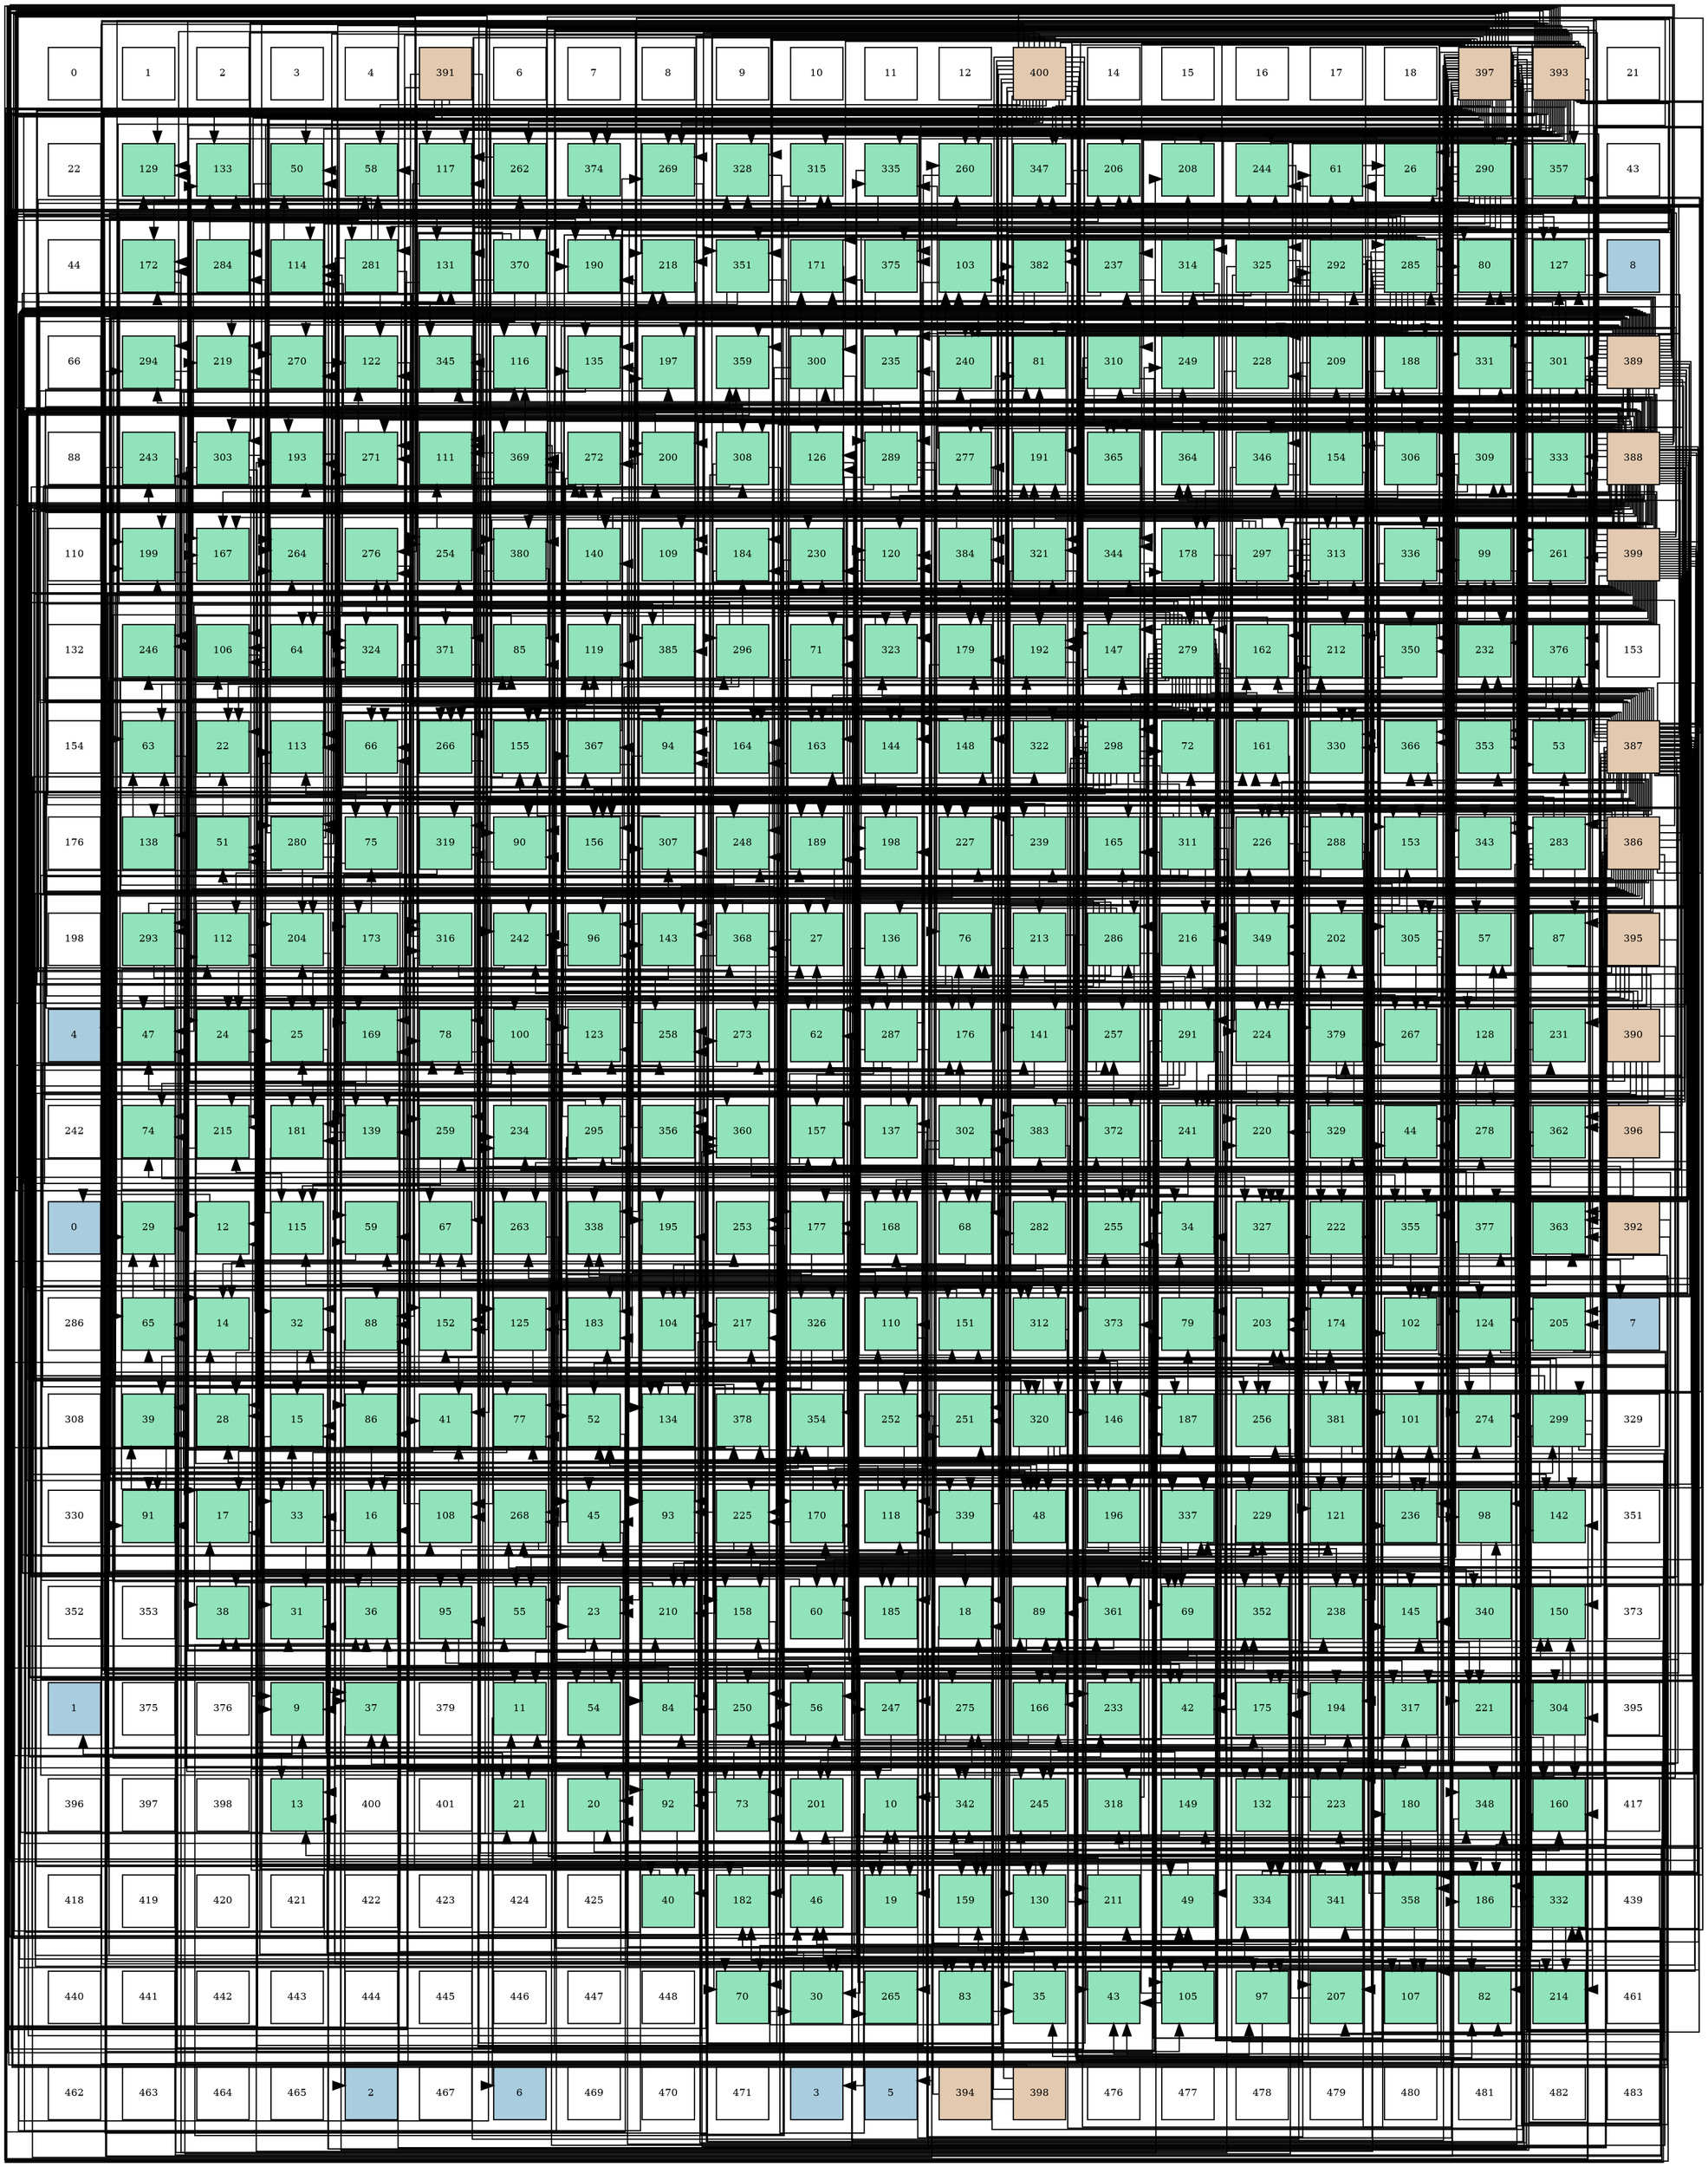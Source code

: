 digraph layout{
 rankdir=TB;
 splines=ortho;
 node [style=filled shape=square fixedsize=true width=0.6];
0[label="0", fontsize=8, fillcolor="#ffffff"];
1[label="1", fontsize=8, fillcolor="#ffffff"];
2[label="2", fontsize=8, fillcolor="#ffffff"];
3[label="3", fontsize=8, fillcolor="#ffffff"];
4[label="4", fontsize=8, fillcolor="#ffffff"];
5[label="391", fontsize=8, fillcolor="#e3c9af"];
6[label="6", fontsize=8, fillcolor="#ffffff"];
7[label="7", fontsize=8, fillcolor="#ffffff"];
8[label="8", fontsize=8, fillcolor="#ffffff"];
9[label="9", fontsize=8, fillcolor="#ffffff"];
10[label="10", fontsize=8, fillcolor="#ffffff"];
11[label="11", fontsize=8, fillcolor="#ffffff"];
12[label="12", fontsize=8, fillcolor="#ffffff"];
13[label="400", fontsize=8, fillcolor="#e3c9af"];
14[label="14", fontsize=8, fillcolor="#ffffff"];
15[label="15", fontsize=8, fillcolor="#ffffff"];
16[label="16", fontsize=8, fillcolor="#ffffff"];
17[label="17", fontsize=8, fillcolor="#ffffff"];
18[label="18", fontsize=8, fillcolor="#ffffff"];
19[label="397", fontsize=8, fillcolor="#e3c9af"];
20[label="393", fontsize=8, fillcolor="#e3c9af"];
21[label="21", fontsize=8, fillcolor="#ffffff"];
22[label="22", fontsize=8, fillcolor="#ffffff"];
23[label="129", fontsize=8, fillcolor="#91e3bb"];
24[label="133", fontsize=8, fillcolor="#91e3bb"];
25[label="50", fontsize=8, fillcolor="#91e3bb"];
26[label="58", fontsize=8, fillcolor="#91e3bb"];
27[label="117", fontsize=8, fillcolor="#91e3bb"];
28[label="262", fontsize=8, fillcolor="#91e3bb"];
29[label="374", fontsize=8, fillcolor="#91e3bb"];
30[label="269", fontsize=8, fillcolor="#91e3bb"];
31[label="328", fontsize=8, fillcolor="#91e3bb"];
32[label="315", fontsize=8, fillcolor="#91e3bb"];
33[label="335", fontsize=8, fillcolor="#91e3bb"];
34[label="260", fontsize=8, fillcolor="#91e3bb"];
35[label="347", fontsize=8, fillcolor="#91e3bb"];
36[label="206", fontsize=8, fillcolor="#91e3bb"];
37[label="208", fontsize=8, fillcolor="#91e3bb"];
38[label="244", fontsize=8, fillcolor="#91e3bb"];
39[label="61", fontsize=8, fillcolor="#91e3bb"];
40[label="26", fontsize=8, fillcolor="#91e3bb"];
41[label="290", fontsize=8, fillcolor="#91e3bb"];
42[label="357", fontsize=8, fillcolor="#91e3bb"];
43[label="43", fontsize=8, fillcolor="#ffffff"];
44[label="44", fontsize=8, fillcolor="#ffffff"];
45[label="172", fontsize=8, fillcolor="#91e3bb"];
46[label="284", fontsize=8, fillcolor="#91e3bb"];
47[label="114", fontsize=8, fillcolor="#91e3bb"];
48[label="281", fontsize=8, fillcolor="#91e3bb"];
49[label="131", fontsize=8, fillcolor="#91e3bb"];
50[label="370", fontsize=8, fillcolor="#91e3bb"];
51[label="190", fontsize=8, fillcolor="#91e3bb"];
52[label="218", fontsize=8, fillcolor="#91e3bb"];
53[label="351", fontsize=8, fillcolor="#91e3bb"];
54[label="171", fontsize=8, fillcolor="#91e3bb"];
55[label="375", fontsize=8, fillcolor="#91e3bb"];
56[label="103", fontsize=8, fillcolor="#91e3bb"];
57[label="382", fontsize=8, fillcolor="#91e3bb"];
58[label="237", fontsize=8, fillcolor="#91e3bb"];
59[label="314", fontsize=8, fillcolor="#91e3bb"];
60[label="325", fontsize=8, fillcolor="#91e3bb"];
61[label="292", fontsize=8, fillcolor="#91e3bb"];
62[label="285", fontsize=8, fillcolor="#91e3bb"];
63[label="80", fontsize=8, fillcolor="#91e3bb"];
64[label="127", fontsize=8, fillcolor="#91e3bb"];
65[label="8", fontsize=8, fillcolor="#a9ccde"];
66[label="66", fontsize=8, fillcolor="#ffffff"];
67[label="294", fontsize=8, fillcolor="#91e3bb"];
68[label="219", fontsize=8, fillcolor="#91e3bb"];
69[label="270", fontsize=8, fillcolor="#91e3bb"];
70[label="122", fontsize=8, fillcolor="#91e3bb"];
71[label="345", fontsize=8, fillcolor="#91e3bb"];
72[label="116", fontsize=8, fillcolor="#91e3bb"];
73[label="135", fontsize=8, fillcolor="#91e3bb"];
74[label="197", fontsize=8, fillcolor="#91e3bb"];
75[label="359", fontsize=8, fillcolor="#91e3bb"];
76[label="300", fontsize=8, fillcolor="#91e3bb"];
77[label="235", fontsize=8, fillcolor="#91e3bb"];
78[label="240", fontsize=8, fillcolor="#91e3bb"];
79[label="81", fontsize=8, fillcolor="#91e3bb"];
80[label="310", fontsize=8, fillcolor="#91e3bb"];
81[label="249", fontsize=8, fillcolor="#91e3bb"];
82[label="228", fontsize=8, fillcolor="#91e3bb"];
83[label="209", fontsize=8, fillcolor="#91e3bb"];
84[label="188", fontsize=8, fillcolor="#91e3bb"];
85[label="331", fontsize=8, fillcolor="#91e3bb"];
86[label="301", fontsize=8, fillcolor="#91e3bb"];
87[label="389", fontsize=8, fillcolor="#e3c9af"];
88[label="88", fontsize=8, fillcolor="#ffffff"];
89[label="243", fontsize=8, fillcolor="#91e3bb"];
90[label="303", fontsize=8, fillcolor="#91e3bb"];
91[label="193", fontsize=8, fillcolor="#91e3bb"];
92[label="271", fontsize=8, fillcolor="#91e3bb"];
93[label="111", fontsize=8, fillcolor="#91e3bb"];
94[label="369", fontsize=8, fillcolor="#91e3bb"];
95[label="272", fontsize=8, fillcolor="#91e3bb"];
96[label="200", fontsize=8, fillcolor="#91e3bb"];
97[label="308", fontsize=8, fillcolor="#91e3bb"];
98[label="126", fontsize=8, fillcolor="#91e3bb"];
99[label="289", fontsize=8, fillcolor="#91e3bb"];
100[label="277", fontsize=8, fillcolor="#91e3bb"];
101[label="191", fontsize=8, fillcolor="#91e3bb"];
102[label="365", fontsize=8, fillcolor="#91e3bb"];
103[label="364", fontsize=8, fillcolor="#91e3bb"];
104[label="346", fontsize=8, fillcolor="#91e3bb"];
105[label="154", fontsize=8, fillcolor="#91e3bb"];
106[label="306", fontsize=8, fillcolor="#91e3bb"];
107[label="309", fontsize=8, fillcolor="#91e3bb"];
108[label="333", fontsize=8, fillcolor="#91e3bb"];
109[label="388", fontsize=8, fillcolor="#e3c9af"];
110[label="110", fontsize=8, fillcolor="#ffffff"];
111[label="199", fontsize=8, fillcolor="#91e3bb"];
112[label="167", fontsize=8, fillcolor="#91e3bb"];
113[label="264", fontsize=8, fillcolor="#91e3bb"];
114[label="276", fontsize=8, fillcolor="#91e3bb"];
115[label="254", fontsize=8, fillcolor="#91e3bb"];
116[label="380", fontsize=8, fillcolor="#91e3bb"];
117[label="140", fontsize=8, fillcolor="#91e3bb"];
118[label="109", fontsize=8, fillcolor="#91e3bb"];
119[label="184", fontsize=8, fillcolor="#91e3bb"];
120[label="230", fontsize=8, fillcolor="#91e3bb"];
121[label="120", fontsize=8, fillcolor="#91e3bb"];
122[label="384", fontsize=8, fillcolor="#91e3bb"];
123[label="321", fontsize=8, fillcolor="#91e3bb"];
124[label="344", fontsize=8, fillcolor="#91e3bb"];
125[label="178", fontsize=8, fillcolor="#91e3bb"];
126[label="297", fontsize=8, fillcolor="#91e3bb"];
127[label="313", fontsize=8, fillcolor="#91e3bb"];
128[label="336", fontsize=8, fillcolor="#91e3bb"];
129[label="99", fontsize=8, fillcolor="#91e3bb"];
130[label="261", fontsize=8, fillcolor="#91e3bb"];
131[label="399", fontsize=8, fillcolor="#e3c9af"];
132[label="132", fontsize=8, fillcolor="#ffffff"];
133[label="246", fontsize=8, fillcolor="#91e3bb"];
134[label="106", fontsize=8, fillcolor="#91e3bb"];
135[label="64", fontsize=8, fillcolor="#91e3bb"];
136[label="324", fontsize=8, fillcolor="#91e3bb"];
137[label="371", fontsize=8, fillcolor="#91e3bb"];
138[label="85", fontsize=8, fillcolor="#91e3bb"];
139[label="119", fontsize=8, fillcolor="#91e3bb"];
140[label="385", fontsize=8, fillcolor="#91e3bb"];
141[label="296", fontsize=8, fillcolor="#91e3bb"];
142[label="71", fontsize=8, fillcolor="#91e3bb"];
143[label="323", fontsize=8, fillcolor="#91e3bb"];
144[label="179", fontsize=8, fillcolor="#91e3bb"];
145[label="192", fontsize=8, fillcolor="#91e3bb"];
146[label="147", fontsize=8, fillcolor="#91e3bb"];
147[label="279", fontsize=8, fillcolor="#91e3bb"];
148[label="162", fontsize=8, fillcolor="#91e3bb"];
149[label="212", fontsize=8, fillcolor="#91e3bb"];
150[label="350", fontsize=8, fillcolor="#91e3bb"];
151[label="232", fontsize=8, fillcolor="#91e3bb"];
152[label="376", fontsize=8, fillcolor="#91e3bb"];
153[label="153", fontsize=8, fillcolor="#ffffff"];
154[label="154", fontsize=8, fillcolor="#ffffff"];
155[label="63", fontsize=8, fillcolor="#91e3bb"];
156[label="22", fontsize=8, fillcolor="#91e3bb"];
157[label="113", fontsize=8, fillcolor="#91e3bb"];
158[label="66", fontsize=8, fillcolor="#91e3bb"];
159[label="266", fontsize=8, fillcolor="#91e3bb"];
160[label="155", fontsize=8, fillcolor="#91e3bb"];
161[label="367", fontsize=8, fillcolor="#91e3bb"];
162[label="94", fontsize=8, fillcolor="#91e3bb"];
163[label="164", fontsize=8, fillcolor="#91e3bb"];
164[label="163", fontsize=8, fillcolor="#91e3bb"];
165[label="144", fontsize=8, fillcolor="#91e3bb"];
166[label="148", fontsize=8, fillcolor="#91e3bb"];
167[label="322", fontsize=8, fillcolor="#91e3bb"];
168[label="298", fontsize=8, fillcolor="#91e3bb"];
169[label="72", fontsize=8, fillcolor="#91e3bb"];
170[label="161", fontsize=8, fillcolor="#91e3bb"];
171[label="330", fontsize=8, fillcolor="#91e3bb"];
172[label="366", fontsize=8, fillcolor="#91e3bb"];
173[label="353", fontsize=8, fillcolor="#91e3bb"];
174[label="53", fontsize=8, fillcolor="#91e3bb"];
175[label="387", fontsize=8, fillcolor="#e3c9af"];
176[label="176", fontsize=8, fillcolor="#ffffff"];
177[label="138", fontsize=8, fillcolor="#91e3bb"];
178[label="51", fontsize=8, fillcolor="#91e3bb"];
179[label="280", fontsize=8, fillcolor="#91e3bb"];
180[label="75", fontsize=8, fillcolor="#91e3bb"];
181[label="319", fontsize=8, fillcolor="#91e3bb"];
182[label="90", fontsize=8, fillcolor="#91e3bb"];
183[label="156", fontsize=8, fillcolor="#91e3bb"];
184[label="307", fontsize=8, fillcolor="#91e3bb"];
185[label="248", fontsize=8, fillcolor="#91e3bb"];
186[label="189", fontsize=8, fillcolor="#91e3bb"];
187[label="198", fontsize=8, fillcolor="#91e3bb"];
188[label="227", fontsize=8, fillcolor="#91e3bb"];
189[label="239", fontsize=8, fillcolor="#91e3bb"];
190[label="165", fontsize=8, fillcolor="#91e3bb"];
191[label="311", fontsize=8, fillcolor="#91e3bb"];
192[label="226", fontsize=8, fillcolor="#91e3bb"];
193[label="288", fontsize=8, fillcolor="#91e3bb"];
194[label="153", fontsize=8, fillcolor="#91e3bb"];
195[label="343", fontsize=8, fillcolor="#91e3bb"];
196[label="283", fontsize=8, fillcolor="#91e3bb"];
197[label="386", fontsize=8, fillcolor="#e3c9af"];
198[label="198", fontsize=8, fillcolor="#ffffff"];
199[label="293", fontsize=8, fillcolor="#91e3bb"];
200[label="112", fontsize=8, fillcolor="#91e3bb"];
201[label="204", fontsize=8, fillcolor="#91e3bb"];
202[label="173", fontsize=8, fillcolor="#91e3bb"];
203[label="316", fontsize=8, fillcolor="#91e3bb"];
204[label="242", fontsize=8, fillcolor="#91e3bb"];
205[label="96", fontsize=8, fillcolor="#91e3bb"];
206[label="143", fontsize=8, fillcolor="#91e3bb"];
207[label="368", fontsize=8, fillcolor="#91e3bb"];
208[label="27", fontsize=8, fillcolor="#91e3bb"];
209[label="136", fontsize=8, fillcolor="#91e3bb"];
210[label="76", fontsize=8, fillcolor="#91e3bb"];
211[label="213", fontsize=8, fillcolor="#91e3bb"];
212[label="286", fontsize=8, fillcolor="#91e3bb"];
213[label="216", fontsize=8, fillcolor="#91e3bb"];
214[label="349", fontsize=8, fillcolor="#91e3bb"];
215[label="202", fontsize=8, fillcolor="#91e3bb"];
216[label="305", fontsize=8, fillcolor="#91e3bb"];
217[label="57", fontsize=8, fillcolor="#91e3bb"];
218[label="87", fontsize=8, fillcolor="#91e3bb"];
219[label="395", fontsize=8, fillcolor="#e3c9af"];
220[label="4", fontsize=8, fillcolor="#a9ccde"];
221[label="47", fontsize=8, fillcolor="#91e3bb"];
222[label="24", fontsize=8, fillcolor="#91e3bb"];
223[label="25", fontsize=8, fillcolor="#91e3bb"];
224[label="169", fontsize=8, fillcolor="#91e3bb"];
225[label="78", fontsize=8, fillcolor="#91e3bb"];
226[label="100", fontsize=8, fillcolor="#91e3bb"];
227[label="123", fontsize=8, fillcolor="#91e3bb"];
228[label="258", fontsize=8, fillcolor="#91e3bb"];
229[label="273", fontsize=8, fillcolor="#91e3bb"];
230[label="62", fontsize=8, fillcolor="#91e3bb"];
231[label="287", fontsize=8, fillcolor="#91e3bb"];
232[label="176", fontsize=8, fillcolor="#91e3bb"];
233[label="141", fontsize=8, fillcolor="#91e3bb"];
234[label="257", fontsize=8, fillcolor="#91e3bb"];
235[label="291", fontsize=8, fillcolor="#91e3bb"];
236[label="224", fontsize=8, fillcolor="#91e3bb"];
237[label="379", fontsize=8, fillcolor="#91e3bb"];
238[label="267", fontsize=8, fillcolor="#91e3bb"];
239[label="128", fontsize=8, fillcolor="#91e3bb"];
240[label="231", fontsize=8, fillcolor="#91e3bb"];
241[label="390", fontsize=8, fillcolor="#e3c9af"];
242[label="242", fontsize=8, fillcolor="#ffffff"];
243[label="74", fontsize=8, fillcolor="#91e3bb"];
244[label="215", fontsize=8, fillcolor="#91e3bb"];
245[label="181", fontsize=8, fillcolor="#91e3bb"];
246[label="139", fontsize=8, fillcolor="#91e3bb"];
247[label="259", fontsize=8, fillcolor="#91e3bb"];
248[label="234", fontsize=8, fillcolor="#91e3bb"];
249[label="295", fontsize=8, fillcolor="#91e3bb"];
250[label="356", fontsize=8, fillcolor="#91e3bb"];
251[label="360", fontsize=8, fillcolor="#91e3bb"];
252[label="157", fontsize=8, fillcolor="#91e3bb"];
253[label="137", fontsize=8, fillcolor="#91e3bb"];
254[label="302", fontsize=8, fillcolor="#91e3bb"];
255[label="383", fontsize=8, fillcolor="#91e3bb"];
256[label="372", fontsize=8, fillcolor="#91e3bb"];
257[label="241", fontsize=8, fillcolor="#91e3bb"];
258[label="220", fontsize=8, fillcolor="#91e3bb"];
259[label="329", fontsize=8, fillcolor="#91e3bb"];
260[label="44", fontsize=8, fillcolor="#91e3bb"];
261[label="278", fontsize=8, fillcolor="#91e3bb"];
262[label="362", fontsize=8, fillcolor="#91e3bb"];
263[label="396", fontsize=8, fillcolor="#e3c9af"];
264[label="0", fontsize=8, fillcolor="#a9ccde"];
265[label="29", fontsize=8, fillcolor="#91e3bb"];
266[label="12", fontsize=8, fillcolor="#91e3bb"];
267[label="115", fontsize=8, fillcolor="#91e3bb"];
268[label="59", fontsize=8, fillcolor="#91e3bb"];
269[label="67", fontsize=8, fillcolor="#91e3bb"];
270[label="263", fontsize=8, fillcolor="#91e3bb"];
271[label="338", fontsize=8, fillcolor="#91e3bb"];
272[label="195", fontsize=8, fillcolor="#91e3bb"];
273[label="253", fontsize=8, fillcolor="#91e3bb"];
274[label="177", fontsize=8, fillcolor="#91e3bb"];
275[label="168", fontsize=8, fillcolor="#91e3bb"];
276[label="68", fontsize=8, fillcolor="#91e3bb"];
277[label="282", fontsize=8, fillcolor="#91e3bb"];
278[label="255", fontsize=8, fillcolor="#91e3bb"];
279[label="34", fontsize=8, fillcolor="#91e3bb"];
280[label="327", fontsize=8, fillcolor="#91e3bb"];
281[label="222", fontsize=8, fillcolor="#91e3bb"];
282[label="355", fontsize=8, fillcolor="#91e3bb"];
283[label="377", fontsize=8, fillcolor="#91e3bb"];
284[label="363", fontsize=8, fillcolor="#91e3bb"];
285[label="392", fontsize=8, fillcolor="#e3c9af"];
286[label="286", fontsize=8, fillcolor="#ffffff"];
287[label="65", fontsize=8, fillcolor="#91e3bb"];
288[label="14", fontsize=8, fillcolor="#91e3bb"];
289[label="32", fontsize=8, fillcolor="#91e3bb"];
290[label="88", fontsize=8, fillcolor="#91e3bb"];
291[label="152", fontsize=8, fillcolor="#91e3bb"];
292[label="125", fontsize=8, fillcolor="#91e3bb"];
293[label="183", fontsize=8, fillcolor="#91e3bb"];
294[label="104", fontsize=8, fillcolor="#91e3bb"];
295[label="217", fontsize=8, fillcolor="#91e3bb"];
296[label="326", fontsize=8, fillcolor="#91e3bb"];
297[label="110", fontsize=8, fillcolor="#91e3bb"];
298[label="151", fontsize=8, fillcolor="#91e3bb"];
299[label="312", fontsize=8, fillcolor="#91e3bb"];
300[label="373", fontsize=8, fillcolor="#91e3bb"];
301[label="79", fontsize=8, fillcolor="#91e3bb"];
302[label="203", fontsize=8, fillcolor="#91e3bb"];
303[label="174", fontsize=8, fillcolor="#91e3bb"];
304[label="102", fontsize=8, fillcolor="#91e3bb"];
305[label="124", fontsize=8, fillcolor="#91e3bb"];
306[label="205", fontsize=8, fillcolor="#91e3bb"];
307[label="7", fontsize=8, fillcolor="#a9ccde"];
308[label="308", fontsize=8, fillcolor="#ffffff"];
309[label="39", fontsize=8, fillcolor="#91e3bb"];
310[label="28", fontsize=8, fillcolor="#91e3bb"];
311[label="15", fontsize=8, fillcolor="#91e3bb"];
312[label="86", fontsize=8, fillcolor="#91e3bb"];
313[label="41", fontsize=8, fillcolor="#91e3bb"];
314[label="77", fontsize=8, fillcolor="#91e3bb"];
315[label="52", fontsize=8, fillcolor="#91e3bb"];
316[label="134", fontsize=8, fillcolor="#91e3bb"];
317[label="378", fontsize=8, fillcolor="#91e3bb"];
318[label="354", fontsize=8, fillcolor="#91e3bb"];
319[label="252", fontsize=8, fillcolor="#91e3bb"];
320[label="251", fontsize=8, fillcolor="#91e3bb"];
321[label="320", fontsize=8, fillcolor="#91e3bb"];
322[label="146", fontsize=8, fillcolor="#91e3bb"];
323[label="187", fontsize=8, fillcolor="#91e3bb"];
324[label="256", fontsize=8, fillcolor="#91e3bb"];
325[label="381", fontsize=8, fillcolor="#91e3bb"];
326[label="101", fontsize=8, fillcolor="#91e3bb"];
327[label="274", fontsize=8, fillcolor="#91e3bb"];
328[label="299", fontsize=8, fillcolor="#91e3bb"];
329[label="329", fontsize=8, fillcolor="#ffffff"];
330[label="330", fontsize=8, fillcolor="#ffffff"];
331[label="91", fontsize=8, fillcolor="#91e3bb"];
332[label="17", fontsize=8, fillcolor="#91e3bb"];
333[label="33", fontsize=8, fillcolor="#91e3bb"];
334[label="16", fontsize=8, fillcolor="#91e3bb"];
335[label="108", fontsize=8, fillcolor="#91e3bb"];
336[label="268", fontsize=8, fillcolor="#91e3bb"];
337[label="45", fontsize=8, fillcolor="#91e3bb"];
338[label="93", fontsize=8, fillcolor="#91e3bb"];
339[label="225", fontsize=8, fillcolor="#91e3bb"];
340[label="170", fontsize=8, fillcolor="#91e3bb"];
341[label="118", fontsize=8, fillcolor="#91e3bb"];
342[label="339", fontsize=8, fillcolor="#91e3bb"];
343[label="48", fontsize=8, fillcolor="#91e3bb"];
344[label="196", fontsize=8, fillcolor="#91e3bb"];
345[label="337", fontsize=8, fillcolor="#91e3bb"];
346[label="229", fontsize=8, fillcolor="#91e3bb"];
347[label="121", fontsize=8, fillcolor="#91e3bb"];
348[label="236", fontsize=8, fillcolor="#91e3bb"];
349[label="98", fontsize=8, fillcolor="#91e3bb"];
350[label="142", fontsize=8, fillcolor="#91e3bb"];
351[label="351", fontsize=8, fillcolor="#ffffff"];
352[label="352", fontsize=8, fillcolor="#ffffff"];
353[label="353", fontsize=8, fillcolor="#ffffff"];
354[label="38", fontsize=8, fillcolor="#91e3bb"];
355[label="31", fontsize=8, fillcolor="#91e3bb"];
356[label="36", fontsize=8, fillcolor="#91e3bb"];
357[label="95", fontsize=8, fillcolor="#91e3bb"];
358[label="55", fontsize=8, fillcolor="#91e3bb"];
359[label="23", fontsize=8, fillcolor="#91e3bb"];
360[label="210", fontsize=8, fillcolor="#91e3bb"];
361[label="158", fontsize=8, fillcolor="#91e3bb"];
362[label="60", fontsize=8, fillcolor="#91e3bb"];
363[label="185", fontsize=8, fillcolor="#91e3bb"];
364[label="18", fontsize=8, fillcolor="#91e3bb"];
365[label="89", fontsize=8, fillcolor="#91e3bb"];
366[label="361", fontsize=8, fillcolor="#91e3bb"];
367[label="69", fontsize=8, fillcolor="#91e3bb"];
368[label="352", fontsize=8, fillcolor="#91e3bb"];
369[label="238", fontsize=8, fillcolor="#91e3bb"];
370[label="145", fontsize=8, fillcolor="#91e3bb"];
371[label="340", fontsize=8, fillcolor="#91e3bb"];
372[label="150", fontsize=8, fillcolor="#91e3bb"];
373[label="373", fontsize=8, fillcolor="#ffffff"];
374[label="1", fontsize=8, fillcolor="#a9ccde"];
375[label="375", fontsize=8, fillcolor="#ffffff"];
376[label="376", fontsize=8, fillcolor="#ffffff"];
377[label="9", fontsize=8, fillcolor="#91e3bb"];
378[label="37", fontsize=8, fillcolor="#91e3bb"];
379[label="379", fontsize=8, fillcolor="#ffffff"];
380[label="11", fontsize=8, fillcolor="#91e3bb"];
381[label="54", fontsize=8, fillcolor="#91e3bb"];
382[label="84", fontsize=8, fillcolor="#91e3bb"];
383[label="250", fontsize=8, fillcolor="#91e3bb"];
384[label="56", fontsize=8, fillcolor="#91e3bb"];
385[label="247", fontsize=8, fillcolor="#91e3bb"];
386[label="275", fontsize=8, fillcolor="#91e3bb"];
387[label="166", fontsize=8, fillcolor="#91e3bb"];
388[label="233", fontsize=8, fillcolor="#91e3bb"];
389[label="42", fontsize=8, fillcolor="#91e3bb"];
390[label="175", fontsize=8, fillcolor="#91e3bb"];
391[label="194", fontsize=8, fillcolor="#91e3bb"];
392[label="317", fontsize=8, fillcolor="#91e3bb"];
393[label="221", fontsize=8, fillcolor="#91e3bb"];
394[label="304", fontsize=8, fillcolor="#91e3bb"];
395[label="395", fontsize=8, fillcolor="#ffffff"];
396[label="396", fontsize=8, fillcolor="#ffffff"];
397[label="397", fontsize=8, fillcolor="#ffffff"];
398[label="398", fontsize=8, fillcolor="#ffffff"];
399[label="13", fontsize=8, fillcolor="#91e3bb"];
400[label="400", fontsize=8, fillcolor="#ffffff"];
401[label="401", fontsize=8, fillcolor="#ffffff"];
402[label="21", fontsize=8, fillcolor="#91e3bb"];
403[label="20", fontsize=8, fillcolor="#91e3bb"];
404[label="92", fontsize=8, fillcolor="#91e3bb"];
405[label="73", fontsize=8, fillcolor="#91e3bb"];
406[label="201", fontsize=8, fillcolor="#91e3bb"];
407[label="10", fontsize=8, fillcolor="#91e3bb"];
408[label="342", fontsize=8, fillcolor="#91e3bb"];
409[label="245", fontsize=8, fillcolor="#91e3bb"];
410[label="318", fontsize=8, fillcolor="#91e3bb"];
411[label="149", fontsize=8, fillcolor="#91e3bb"];
412[label="132", fontsize=8, fillcolor="#91e3bb"];
413[label="223", fontsize=8, fillcolor="#91e3bb"];
414[label="180", fontsize=8, fillcolor="#91e3bb"];
415[label="348", fontsize=8, fillcolor="#91e3bb"];
416[label="160", fontsize=8, fillcolor="#91e3bb"];
417[label="417", fontsize=8, fillcolor="#ffffff"];
418[label="418", fontsize=8, fillcolor="#ffffff"];
419[label="419", fontsize=8, fillcolor="#ffffff"];
420[label="420", fontsize=8, fillcolor="#ffffff"];
421[label="421", fontsize=8, fillcolor="#ffffff"];
422[label="422", fontsize=8, fillcolor="#ffffff"];
423[label="423", fontsize=8, fillcolor="#ffffff"];
424[label="424", fontsize=8, fillcolor="#ffffff"];
425[label="425", fontsize=8, fillcolor="#ffffff"];
426[label="40", fontsize=8, fillcolor="#91e3bb"];
427[label="182", fontsize=8, fillcolor="#91e3bb"];
428[label="46", fontsize=8, fillcolor="#91e3bb"];
429[label="19", fontsize=8, fillcolor="#91e3bb"];
430[label="159", fontsize=8, fillcolor="#91e3bb"];
431[label="130", fontsize=8, fillcolor="#91e3bb"];
432[label="211", fontsize=8, fillcolor="#91e3bb"];
433[label="49", fontsize=8, fillcolor="#91e3bb"];
434[label="334", fontsize=8, fillcolor="#91e3bb"];
435[label="341", fontsize=8, fillcolor="#91e3bb"];
436[label="358", fontsize=8, fillcolor="#91e3bb"];
437[label="186", fontsize=8, fillcolor="#91e3bb"];
438[label="332", fontsize=8, fillcolor="#91e3bb"];
439[label="439", fontsize=8, fillcolor="#ffffff"];
440[label="440", fontsize=8, fillcolor="#ffffff"];
441[label="441", fontsize=8, fillcolor="#ffffff"];
442[label="442", fontsize=8, fillcolor="#ffffff"];
443[label="443", fontsize=8, fillcolor="#ffffff"];
444[label="444", fontsize=8, fillcolor="#ffffff"];
445[label="445", fontsize=8, fillcolor="#ffffff"];
446[label="446", fontsize=8, fillcolor="#ffffff"];
447[label="447", fontsize=8, fillcolor="#ffffff"];
448[label="448", fontsize=8, fillcolor="#ffffff"];
449[label="70", fontsize=8, fillcolor="#91e3bb"];
450[label="30", fontsize=8, fillcolor="#91e3bb"];
451[label="265", fontsize=8, fillcolor="#91e3bb"];
452[label="83", fontsize=8, fillcolor="#91e3bb"];
453[label="35", fontsize=8, fillcolor="#91e3bb"];
454[label="43", fontsize=8, fillcolor="#91e3bb"];
455[label="105", fontsize=8, fillcolor="#91e3bb"];
456[label="97", fontsize=8, fillcolor="#91e3bb"];
457[label="207", fontsize=8, fillcolor="#91e3bb"];
458[label="107", fontsize=8, fillcolor="#91e3bb"];
459[label="82", fontsize=8, fillcolor="#91e3bb"];
460[label="214", fontsize=8, fillcolor="#91e3bb"];
461[label="461", fontsize=8, fillcolor="#ffffff"];
462[label="462", fontsize=8, fillcolor="#ffffff"];
463[label="463", fontsize=8, fillcolor="#ffffff"];
464[label="464", fontsize=8, fillcolor="#ffffff"];
465[label="465", fontsize=8, fillcolor="#ffffff"];
466[label="2", fontsize=8, fillcolor="#a9ccde"];
467[label="467", fontsize=8, fillcolor="#ffffff"];
468[label="6", fontsize=8, fillcolor="#a9ccde"];
469[label="469", fontsize=8, fillcolor="#ffffff"];
470[label="470", fontsize=8, fillcolor="#ffffff"];
471[label="471", fontsize=8, fillcolor="#ffffff"];
472[label="3", fontsize=8, fillcolor="#a9ccde"];
473[label="5", fontsize=8, fillcolor="#a9ccde"];
474[label="394", fontsize=8, fillcolor="#e3c9af"];
475[label="398", fontsize=8, fillcolor="#e3c9af"];
476[label="476", fontsize=8, fillcolor="#ffffff"];
477[label="477", fontsize=8, fillcolor="#ffffff"];
478[label="478", fontsize=8, fillcolor="#ffffff"];
479[label="479", fontsize=8, fillcolor="#ffffff"];
480[label="480", fontsize=8, fillcolor="#ffffff"];
481[label="481", fontsize=8, fillcolor="#ffffff"];
482[label="482", fontsize=8, fillcolor="#ffffff"];
483[label="483", fontsize=8, fillcolor="#ffffff"];
edge [constraint=false, style=vis];377 -> 374;
407 -> 472;
380 -> 468;
266 -> 264;
399 -> 377;
288 -> 377;
311 -> 377;
334 -> 377;
332 -> 407;
364 -> 407;
429 -> 407;
403 -> 407;
402 -> 380;
156 -> 380;
359 -> 380;
222 -> 266;
223 -> 399;
40 -> 399;
208 -> 399;
310 -> 288;
265 -> 288;
450 -> 311;
355 -> 311;
289 -> 311;
333 -> 311;
279 -> 334;
453 -> 334;
356 -> 334;
378 -> 466;
354 -> 332;
309 -> 332;
426 -> 332;
313 -> 332;
389 -> 364;
454 -> 364;
260 -> 429;
337 -> 403;
428 -> 403;
221 -> 220;
343 -> 402;
433 -> 402;
25 -> 156;
178 -> 156;
315 -> 359;
174 -> 359;
381 -> 359;
358 -> 359;
384 -> 380;
217 -> 222;
26 -> 222;
268 -> 266;
362 -> 223;
39 -> 40;
230 -> 208;
155 -> 399;
135 -> 310;
287 -> 265;
158 -> 265;
269 -> 288;
276 -> 288;
367 -> 450;
449 -> 450;
142 -> 355;
169 -> 355;
405 -> 355;
243 -> 289;
180 -> 289;
210 -> 333;
314 -> 333;
225 -> 279;
301 -> 279;
63 -> 453;
79 -> 453;
459 -> 453;
452 -> 453;
382 -> 356;
138 -> 356;
312 -> 334;
218 -> 378;
290 -> 378;
365 -> 354;
182 -> 309;
331 -> 309;
404 -> 426;
338 -> 426;
162 -> 313;
357 -> 389;
205 -> 389;
456 -> 454;
349 -> 454;
129 -> 454;
226 -> 364;
326 -> 364;
304 -> 260;
56 -> 429;
294 -> 429;
455 -> 337;
134 -> 428;
458 -> 403;
335 -> 221;
118 -> 221;
297 -> 343;
93 -> 433;
200 -> 402;
157 -> 402;
47 -> 25;
267 -> 178;
72 -> 156;
27 -> 156;
341 -> 315;
139 -> 174;
121 -> 381;
347 -> 358;
70 -> 358;
227 -> 358;
305 -> 358;
292 -> 384;
98 -> 384;
64 -> 65;
239 -> 217;
23 -> 26;
431 -> 222;
49 -> 222;
412 -> 268;
24 -> 268;
316 -> 266;
73 -> 266;
209 -> 362;
209 -> 292;
253 -> 39;
253 -> 230;
177 -> 155;
246 -> 155;
117 -> 135;
117 -> 79;
117 -> 139;
233 -> 310;
350 -> 310;
206 -> 310;
165 -> 287;
370 -> 287;
322 -> 287;
146 -> 287;
166 -> 158;
411 -> 158;
411 -> 98;
372 -> 265;
298 -> 265;
291 -> 269;
194 -> 276;
105 -> 276;
160 -> 367;
183 -> 449;
252 -> 449;
361 -> 449;
430 -> 449;
416 -> 450;
170 -> 450;
148 -> 142;
164 -> 169;
163 -> 405;
190 -> 405;
387 -> 405;
112 -> 405;
275 -> 355;
224 -> 243;
340 -> 243;
54 -> 243;
45 -> 243;
202 -> 180;
303 -> 289;
390 -> 289;
232 -> 210;
274 -> 314;
125 -> 314;
144 -> 314;
414 -> 314;
245 -> 333;
427 -> 333;
293 -> 225;
119 -> 301;
363 -> 301;
437 -> 301;
323 -> 301;
84 -> 279;
186 -> 279;
51 -> 63;
101 -> 79;
145 -> 459;
91 -> 452;
391 -> 382;
272 -> 382;
344 -> 382;
74 -> 382;
187 -> 138;
111 -> 356;
96 -> 356;
406 -> 312;
215 -> 218;
302 -> 290;
201 -> 378;
306 -> 378;
36 -> 365;
457 -> 365;
37 -> 365;
83 -> 365;
360 -> 354;
432 -> 182;
149 -> 331;
211 -> 331;
211 -> 456;
211 -> 326;
460 -> 331;
244 -> 309;
213 -> 309;
295 -> 404;
52 -> 338;
68 -> 426;
258 -> 162;
393 -> 313;
281 -> 313;
413 -> 357;
236 -> 357;
339 -> 357;
192 -> 357;
188 -> 205;
82 -> 389;
346 -> 389;
120 -> 456;
240 -> 349;
151 -> 129;
388 -> 454;
248 -> 226;
77 -> 226;
348 -> 326;
58 -> 304;
58 -> 56;
369 -> 260;
189 -> 56;
189 -> 134;
78 -> 56;
257 -> 294;
204 -> 429;
89 -> 455;
89 -> 458;
38 -> 428;
409 -> 428;
133 -> 428;
385 -> 403;
185 -> 335;
81 -> 118;
383 -> 221;
320 -> 473;
319 -> 297;
319 -> 341;
273 -> 343;
115 -> 93;
278 -> 200;
324 -> 200;
234 -> 157;
228 -> 47;
247 -> 267;
34 -> 178;
130 -> 72;
28 -> 27;
270 -> 315;
113 -> 174;
451 -> 121;
159 -> 381;
238 -> 381;
336 -> 347;
30 -> 347;
69 -> 70;
92 -> 70;
95 -> 227;
229 -> 227;
327 -> 305;
386 -> 384;
114 -> 384;
100 -> 64;
261 -> 239;
147 -> 217;
147 -> 135;
147 -> 158;
147 -> 367;
147 -> 169;
147 -> 459;
147 -> 341;
147 -> 431;
147 -> 49;
147 -> 233;
147 -> 350;
147 -> 165;
147 -> 370;
147 -> 322;
147 -> 146;
147 -> 166;
147 -> 298;
147 -> 194;
147 -> 160;
147 -> 183;
147 -> 252;
147 -> 416;
147 -> 170;
147 -> 164;
147 -> 163;
147 -> 387;
147 -> 275;
147 -> 224;
147 -> 54;
147 -> 45;
147 -> 202;
147 -> 390;
147 -> 274;
147 -> 125;
147 -> 144;
147 -> 159;
147 -> 386;
147 -> 114;
179 -> 139;
179 -> 23;
179 -> 431;
179 -> 49;
179 -> 215;
179 -> 201;
48 -> 26;
48 -> 290;
48 -> 70;
48 -> 412;
48 -> 24;
277 -> 268;
277 -> 431;
196 -> 174;
196 -> 268;
196 -> 218;
196 -> 297;
196 -> 139;
196 -> 24;
196 -> 201;
196 -> 336;
196 -> 95;
46 -> 24;
62 -> 225;
62 -> 63;
62 -> 79;
62 -> 452;
62 -> 138;
62 -> 297;
62 -> 316;
62 -> 73;
62 -> 293;
62 -> 119;
62 -> 363;
62 -> 437;
62 -> 84;
62 -> 186;
62 -> 51;
62 -> 101;
62 -> 145;
62 -> 91;
62 -> 272;
62 -> 344;
62 -> 74;
62 -> 187;
62 -> 111;
62 -> 96;
62 -> 302;
62 -> 306;
212 -> 223;
212 -> 367;
212 -> 210;
212 -> 200;
212 -> 267;
212 -> 347;
212 -> 209;
212 -> 246;
212 -> 190;
212 -> 245;
212 -> 363;
212 -> 323;
212 -> 273;
212 -> 234;
212 -> 114;
231 -> 25;
231 -> 79;
231 -> 267;
231 -> 209;
231 -> 253;
231 -> 273;
231 -> 229;
193 -> 362;
193 -> 269;
193 -> 177;
193 -> 430;
193 -> 416;
193 -> 232;
193 -> 144;
193 -> 344;
99 -> 362;
99 -> 47;
99 -> 27;
99 -> 233;
99 -> 165;
99 -> 146;
99 -> 372;
99 -> 51;
99 -> 101;
99 -> 91;
41 -> 223;
41 -> 40;
41 -> 208;
41 -> 39;
41 -> 230;
41 -> 155;
41 -> 269;
41 -> 292;
41 -> 246;
41 -> 291;
41 -> 105;
235 -> 223;
235 -> 230;
235 -> 210;
235 -> 252;
235 -> 163;
235 -> 190;
235 -> 293;
235 -> 119;
235 -> 360;
235 -> 460;
235 -> 213;
235 -> 339;
235 -> 369;
235 -> 257;
61 -> 39;
61 -> 138;
61 -> 54;
61 -> 125;
61 -> 391;
61 -> 457;
61 -> 83;
61 -> 213;
199 -> 208;
199 -> 202;
199 -> 274;
199 -> 414;
199 -> 272;
67 -> 177;
67 -> 246;
249 -> 292;
249 -> 246;
249 -> 252;
249 -> 74;
249 -> 34;
249 -> 336;
249 -> 114;
141 -> 155;
141 -> 367;
141 -> 183;
141 -> 163;
141 -> 119;
126 -> 118;
126 -> 117;
126 -> 206;
126 -> 101;
126 -> 432;
126 -> 320;
126 -> 319;
126 -> 95;
126 -> 386;
168 -> 169;
168 -> 233;
168 -> 206;
168 -> 165;
168 -> 370;
168 -> 166;
168 -> 298;
168 -> 160;
168 -> 183;
168 -> 361;
168 -> 430;
168 -> 170;
168 -> 148;
168 -> 164;
168 -> 190;
168 -> 275;
168 -> 340;
168 -> 125;
168 -> 414;
168 -> 238;
328 -> 433;
328 -> 142;
328 -> 459;
328 -> 452;
328 -> 227;
328 -> 98;
328 -> 350;
328 -> 322;
328 -> 372;
328 -> 298;
328 -> 91;
328 -> 278;
76 -> 210;
76 -> 98;
76 -> 206;
76 -> 372;
76 -> 54;
76 -> 159;
76 -> 114;
86 -> 63;
86 -> 157;
86 -> 341;
86 -> 370;
86 -> 411;
86 -> 145;
86 -> 115;
86 -> 324;
86 -> 113;
86 -> 92;
254 -> 276;
254 -> 322;
254 -> 252;
254 -> 340;
254 -> 232;
254 -> 451;
90 -> 322;
90 -> 36;
90 -> 37;
90 -> 244;
90 -> 413;
394 -> 411;
394 -> 372;
394 -> 416;
394 -> 274;
216 -> 178;
216 -> 315;
216 -> 194;
216 -> 361;
216 -> 430;
216 -> 390;
216 -> 406;
216 -> 238;
106 -> 105;
106 -> 164;
106 -> 84;
184 -> 160;
97 -> 183;
97 -> 361;
97 -> 416;
97 -> 323;
97 -> 344;
107 -> 142;
107 -> 387;
107 -> 112;
107 -> 406;
80 -> 118;
80 -> 164;
80 -> 84;
80 -> 432;
80 -> 248;
80 -> 348;
191 -> 169;
191 -> 182;
191 -> 129;
191 -> 211;
191 -> 213;
191 -> 258;
191 -> 281;
191 -> 188;
191 -> 120;
191 -> 189;
191 -> 409;
299 -> 387;
299 -> 186;
299 -> 432;
127 -> 180;
127 -> 121;
127 -> 112;
127 -> 224;
127 -> 303;
127 -> 144;
127 -> 245;
127 -> 427;
127 -> 406;
59 -> 54;
59 -> 37;
59 -> 83;
59 -> 213;
59 -> 81;
32 -> 182;
32 -> 45;
32 -> 272;
203 -> 45;
203 -> 303;
203 -> 232;
203 -> 427;
392 -> 274;
392 -> 414;
410 -> 144;
410 -> 81;
181 -> 245;
181 -> 406;
321 -> 343;
321 -> 293;
321 -> 323;
321 -> 91;
321 -> 391;
321 -> 111;
123 -> 323;
123 -> 101;
123 -> 145;
123 -> 391;
167 -> 145;
143 -> 312;
136 -> 312;
60 -> 457;
60 -> 82;
60 -> 240;
60 -> 58;
60 -> 78;
60 -> 89;
60 -> 38;
296 -> 338;
296 -> 349;
296 -> 360;
280 -> 354;
31 -> 354;
259 -> 149;
259 -> 258;
259 -> 281;
171 -> 149;
85 -> 149;
85 -> 77;
438 -> 456;
438 -> 326;
438 -> 460;
438 -> 77;
108 -> 331;
108 -> 294;
434 -> 244;
33 -> 134;
33 -> 295;
128 -> 404;
345 -> 404;
271 -> 404;
342 -> 52;
342 -> 257;
371 -> 349;
371 -> 68;
371 -> 393;
435 -> 426;
408 -> 258;
195 -> 162;
124 -> 162;
124 -> 455;
71 -> 162;
71 -> 409;
71 -> 133;
104 -> 393;
104 -> 188;
104 -> 385;
35 -> 281;
415 -> 313;
214 -> 236;
214 -> 192;
150 -> 226;
150 -> 236;
150 -> 192;
53 -> 205;
53 -> 346;
53 -> 92;
368 -> 346;
173 -> 151;
318 -> 388;
282 -> 260;
282 -> 304;
282 -> 294;
250 -> 204;
42 -> 204;
436 -> 337;
436 -> 458;
436 -> 341;
75 -> 133;
251 -> 385;
366 -> 185;
262 -> 335;
284 -> 335;
103 -> 81;
102 -> 383;
172 -> 221;
161 -> 297;
161 -> 139;
161 -> 70;
161 -> 30;
207 -> 343;
207 -> 270;
207 -> 451;
207 -> 69;
207 -> 229;
94 -> 433;
94 -> 93;
94 -> 72;
94 -> 234;
94 -> 247;
94 -> 159;
94 -> 327;
50 -> 93;
50 -> 72;
50 -> 247;
50 -> 28;
50 -> 270;
50 -> 69;
137 -> 433;
137 -> 200;
256 -> 278;
256 -> 234;
300 -> 278;
29 -> 157;
55 -> 157;
152 -> 174;
152 -> 228;
152 -> 130;
152 -> 159;
283 -> 25;
283 -> 315;
283 -> 47;
283 -> 336;
283 -> 92;
317 -> 178;
317 -> 27;
317 -> 95;
237 -> 121;
237 -> 305;
237 -> 238;
237 -> 327;
116 -> 305;
116 -> 336;
325 -> 347;
325 -> 227;
325 -> 327;
57 -> 92;
57 -> 95;
57 -> 327;
255 -> 307;
122 -> 100;
140 -> 64;
197 -> 208;
197 -> 260;
197 -> 456;
197 -> 129;
197 -> 134;
197 -> 121;
197 -> 305;
197 -> 160;
197 -> 361;
197 -> 170;
197 -> 112;
197 -> 427;
197 -> 363;
197 -> 437;
197 -> 68;
197 -> 192;
197 -> 388;
197 -> 204;
197 -> 38;
197 -> 185;
197 -> 212;
197 -> 193;
197 -> 235;
197 -> 249;
197 -> 141;
197 -> 184;
197 -> 97;
197 -> 410;
197 -> 181;
197 -> 296;
197 -> 31;
197 -> 108;
197 -> 33;
197 -> 345;
197 -> 342;
197 -> 262;
197 -> 284;
197 -> 103;
197 -> 102;
197 -> 172;
197 -> 94;
197 -> 152;
197 -> 283;
197 -> 317;
197 -> 122;
197 -> 140;
175 -> 40;
175 -> 337;
175 -> 180;
175 -> 205;
175 -> 326;
175 -> 56;
175 -> 294;
175 -> 455;
175 -> 134;
175 -> 458;
175 -> 165;
175 -> 146;
175 -> 166;
175 -> 291;
175 -> 194;
175 -> 170;
175 -> 148;
175 -> 387;
175 -> 275;
175 -> 224;
175 -> 340;
175 -> 45;
175 -> 303;
175 -> 390;
175 -> 245;
175 -> 186;
175 -> 51;
175 -> 74;
175 -> 187;
175 -> 96;
175 -> 36;
175 -> 295;
175 -> 52;
175 -> 413;
175 -> 236;
175 -> 339;
175 -> 192;
175 -> 188;
175 -> 82;
175 -> 120;
175 -> 240;
175 -> 151;
175 -> 348;
175 -> 369;
175 -> 78;
175 -> 257;
175 -> 204;
175 -> 409;
175 -> 383;
175 -> 212;
175 -> 193;
175 -> 61;
175 -> 199;
175 -> 249;
175 -> 126;
175 -> 328;
175 -> 86;
175 -> 106;
175 -> 59;
175 -> 32;
175 -> 392;
175 -> 167;
175 -> 143;
175 -> 296;
175 -> 280;
175 -> 31;
175 -> 259;
175 -> 171;
175 -> 434;
175 -> 128;
175 -> 345;
175 -> 371;
175 -> 435;
175 -> 408;
175 -> 195;
175 -> 35;
175 -> 415;
175 -> 368;
175 -> 173;
175 -> 318;
175 -> 75;
175 -> 251;
175 -> 284;
175 -> 102;
175 -> 172;
175 -> 161;
175 -> 207;
175 -> 94;
175 -> 152;
175 -> 283;
175 -> 317;
175 -> 237;
109 -> 39;
109 -> 230;
109 -> 135;
109 -> 269;
109 -> 225;
109 -> 459;
109 -> 138;
109 -> 338;
109 -> 226;
109 -> 304;
109 -> 458;
109 -> 350;
109 -> 298;
109 -> 291;
109 -> 194;
109 -> 430;
109 -> 148;
109 -> 275;
109 -> 125;
109 -> 437;
109 -> 186;
109 -> 391;
109 -> 187;
109 -> 111;
109 -> 460;
109 -> 244;
109 -> 346;
109 -> 388;
109 -> 257;
109 -> 185;
109 -> 278;
109 -> 238;
109 -> 100;
109 -> 231;
109 -> 99;
109 -> 199;
109 -> 67;
109 -> 249;
109 -> 141;
109 -> 126;
109 -> 76;
109 -> 86;
109 -> 254;
109 -> 216;
109 -> 106;
109 -> 97;
109 -> 107;
109 -> 80;
109 -> 191;
109 -> 299;
109 -> 127;
109 -> 392;
109 -> 321;
109 -> 60;
109 -> 280;
109 -> 259;
109 -> 171;
109 -> 85;
109 -> 438;
109 -> 108;
109 -> 33;
109 -> 128;
109 -> 271;
109 -> 342;
109 -> 195;
109 -> 71;
109 -> 104;
109 -> 173;
109 -> 318;
109 -> 366;
109 -> 103;
109 -> 102;
109 -> 172;
109 -> 161;
109 -> 50;
109 -> 137;
109 -> 256;
109 -> 152;
109 -> 116;
109 -> 325;
109 -> 57;
109 -> 255;
109 -> 140;
87 -> 40;
87 -> 337;
87 -> 158;
87 -> 276;
87 -> 225;
87 -> 63;
87 -> 205;
87 -> 304;
87 -> 455;
87 -> 64;
87 -> 206;
87 -> 370;
87 -> 166;
87 -> 291;
87 -> 112;
87 -> 224;
87 -> 340;
87 -> 303;
87 -> 390;
87 -> 232;
87 -> 427;
87 -> 111;
87 -> 96;
87 -> 68;
87 -> 236;
87 -> 82;
87 -> 151;
87 -> 248;
87 -> 77;
87 -> 78;
87 -> 133;
87 -> 385;
87 -> 100;
87 -> 212;
87 -> 99;
87 -> 235;
87 -> 61;
87 -> 328;
87 -> 86;
87 -> 90;
87 -> 216;
87 -> 106;
87 -> 184;
87 -> 97;
87 -> 191;
87 -> 299;
87 -> 32;
87 -> 203;
87 -> 392;
87 -> 143;
87 -> 280;
87 -> 31;
87 -> 434;
87 -> 271;
87 -> 435;
87 -> 408;
87 -> 124;
87 -> 35;
87 -> 415;
87 -> 214;
87 -> 368;
87 -> 250;
87 -> 42;
87 -> 75;
87 -> 251;
87 -> 207;
87 -> 94;
87 -> 116;
241 -> 26;
241 -> 290;
241 -> 239;
241 -> 23;
241 -> 431;
241 -> 412;
241 -> 316;
241 -> 73;
241 -> 215;
241 -> 302;
241 -> 306;
5 -> 26;
5 -> 239;
5 -> 23;
5 -> 49;
5 -> 316;
5 -> 73;
5 -> 46;
285 -> 161;
285 -> 207;
285 -> 283;
285 -> 317;
285 -> 237;
20 -> 452;
20 -> 218;
20 -> 47;
20 -> 27;
20 -> 49;
20 -> 24;
20 -> 316;
20 -> 117;
20 -> 233;
20 -> 350;
20 -> 146;
20 -> 163;
20 -> 202;
20 -> 293;
20 -> 437;
20 -> 51;
20 -> 187;
20 -> 96;
20 -> 302;
20 -> 201;
20 -> 306;
20 -> 52;
20 -> 68;
20 -> 120;
20 -> 369;
20 -> 189;
20 -> 319;
20 -> 115;
20 -> 324;
20 -> 228;
20 -> 34;
20 -> 130;
20 -> 113;
20 -> 30;
20 -> 386;
20 -> 179;
20 -> 48;
20 -> 277;
20 -> 231;
20 -> 41;
20 -> 168;
20 -> 254;
20 -> 90;
20 -> 394;
20 -> 184;
20 -> 80;
20 -> 299;
20 -> 59;
20 -> 32;
20 -> 410;
20 -> 123;
20 -> 167;
20 -> 136;
20 -> 60;
20 -> 171;
20 -> 85;
20 -> 33;
20 -> 128;
20 -> 345;
20 -> 271;
20 -> 435;
20 -> 195;
20 -> 124;
20 -> 35;
20 -> 150;
20 -> 53;
20 -> 368;
20 -> 173;
20 -> 282;
20 -> 250;
20 -> 42;
20 -> 436;
20 -> 262;
20 -> 50;
20 -> 300;
20 -> 55;
474 -> 320;
219 -> 217;
219 -> 218;
219 -> 290;
219 -> 23;
219 -> 412;
219 -> 73;
219 -> 215;
219 -> 302;
219 -> 201;
219 -> 306;
219 -> 261;
219 -> 277;
219 -> 46;
263 -> 320;
263 -> 366;
263 -> 262;
263 -> 284;
263 -> 255;
19 -> 362;
19 -> 209;
19 -> 253;
19 -> 36;
19 -> 457;
19 -> 37;
19 -> 360;
19 -> 211;
19 -> 295;
19 -> 52;
19 -> 393;
19 -> 281;
19 -> 413;
19 -> 339;
19 -> 188;
19 -> 82;
19 -> 240;
19 -> 151;
19 -> 348;
19 -> 58;
19 -> 38;
19 -> 228;
19 -> 247;
19 -> 113;
19 -> 30;
19 -> 69;
19 -> 229;
19 -> 147;
19 -> 48;
19 -> 196;
19 -> 62;
19 -> 41;
19 -> 67;
19 -> 76;
19 -> 394;
19 -> 321;
19 -> 123;
19 -> 136;
19 -> 280;
19 -> 31;
19 -> 85;
19 -> 438;
19 -> 345;
19 -> 271;
19 -> 342;
19 -> 408;
19 -> 71;
19 -> 104;
19 -> 35;
19 -> 415;
19 -> 214;
19 -> 150;
19 -> 53;
19 -> 368;
19 -> 173;
19 -> 318;
19 -> 282;
19 -> 250;
19 -> 436;
19 -> 75;
19 -> 251;
19 -> 366;
19 -> 172;
19 -> 256;
19 -> 300;
19 -> 29;
19 -> 55;
19 -> 116;
19 -> 325;
19 -> 57;
475 -> 64;
475 -> 100;
475 -> 255;
475 -> 122;
131 -> 182;
131 -> 129;
131 -> 267;
131 -> 72;
131 -> 36;
131 -> 83;
131 -> 360;
131 -> 149;
131 -> 244;
131 -> 295;
131 -> 258;
131 -> 413;
131 -> 339;
131 -> 120;
131 -> 388;
131 -> 248;
131 -> 348;
131 -> 78;
131 -> 89;
131 -> 38;
131 -> 409;
131 -> 383;
131 -> 115;
131 -> 324;
131 -> 34;
131 -> 130;
131 -> 270;
131 -> 113;
131 -> 261;
131 -> 147;
131 -> 179;
131 -> 196;
131 -> 62;
131 -> 168;
131 -> 76;
131 -> 254;
131 -> 394;
131 -> 216;
131 -> 107;
131 -> 127;
131 -> 203;
131 -> 181;
131 -> 321;
131 -> 123;
131 -> 143;
131 -> 136;
131 -> 171;
131 -> 438;
131 -> 108;
131 -> 434;
131 -> 128;
131 -> 371;
131 -> 435;
131 -> 408;
131 -> 195;
131 -> 124;
131 -> 71;
131 -> 104;
131 -> 415;
131 -> 214;
131 -> 150;
131 -> 53;
131 -> 282;
131 -> 42;
131 -> 436;
131 -> 75;
131 -> 251;
131 -> 103;
131 -> 137;
131 -> 29;
131 -> 325;
13 -> 25;
13 -> 93;
13 -> 185;
13 -> 383;
13 -> 320;
13 -> 273;
13 -> 115;
13 -> 324;
13 -> 228;
13 -> 34;
13 -> 130;
13 -> 28;
13 -> 30;
13 -> 261;
13 -> 147;
13 -> 179;
13 -> 48;
13 -> 196;
13 -> 62;
13 -> 41;
13 -> 67;
13 -> 168;
13 -> 107;
13 -> 127;
13 -> 203;
13 -> 181;
13 -> 143;
13 -> 136;
13 -> 366;
13 -> 262;
13 -> 284;
13 -> 137;
13 -> 256;
13 -> 300;
13 -> 29;
13 -> 55;
13 -> 57;
13 -> 255;
13 -> 122;
13 -> 140;
edge [constraint=true, style=invis];
0 -> 22 -> 44 -> 66 -> 88 -> 110 -> 132 -> 154 -> 176 -> 198 -> 220 -> 242 -> 264 -> 286 -> 308 -> 330 -> 352 -> 374 -> 396 -> 418 -> 440 -> 462;
1 -> 23 -> 45 -> 67 -> 89 -> 111 -> 133 -> 155 -> 177 -> 199 -> 221 -> 243 -> 265 -> 287 -> 309 -> 331 -> 353 -> 375 -> 397 -> 419 -> 441 -> 463;
2 -> 24 -> 46 -> 68 -> 90 -> 112 -> 134 -> 156 -> 178 -> 200 -> 222 -> 244 -> 266 -> 288 -> 310 -> 332 -> 354 -> 376 -> 398 -> 420 -> 442 -> 464;
3 -> 25 -> 47 -> 69 -> 91 -> 113 -> 135 -> 157 -> 179 -> 201 -> 223 -> 245 -> 267 -> 289 -> 311 -> 333 -> 355 -> 377 -> 399 -> 421 -> 443 -> 465;
4 -> 26 -> 48 -> 70 -> 92 -> 114 -> 136 -> 158 -> 180 -> 202 -> 224 -> 246 -> 268 -> 290 -> 312 -> 334 -> 356 -> 378 -> 400 -> 422 -> 444 -> 466;
5 -> 27 -> 49 -> 71 -> 93 -> 115 -> 137 -> 159 -> 181 -> 203 -> 225 -> 247 -> 269 -> 291 -> 313 -> 335 -> 357 -> 379 -> 401 -> 423 -> 445 -> 467;
6 -> 28 -> 50 -> 72 -> 94 -> 116 -> 138 -> 160 -> 182 -> 204 -> 226 -> 248 -> 270 -> 292 -> 314 -> 336 -> 358 -> 380 -> 402 -> 424 -> 446 -> 468;
7 -> 29 -> 51 -> 73 -> 95 -> 117 -> 139 -> 161 -> 183 -> 205 -> 227 -> 249 -> 271 -> 293 -> 315 -> 337 -> 359 -> 381 -> 403 -> 425 -> 447 -> 469;
8 -> 30 -> 52 -> 74 -> 96 -> 118 -> 140 -> 162 -> 184 -> 206 -> 228 -> 250 -> 272 -> 294 -> 316 -> 338 -> 360 -> 382 -> 404 -> 426 -> 448 -> 470;
9 -> 31 -> 53 -> 75 -> 97 -> 119 -> 141 -> 163 -> 185 -> 207 -> 229 -> 251 -> 273 -> 295 -> 317 -> 339 -> 361 -> 383 -> 405 -> 427 -> 449 -> 471;
10 -> 32 -> 54 -> 76 -> 98 -> 120 -> 142 -> 164 -> 186 -> 208 -> 230 -> 252 -> 274 -> 296 -> 318 -> 340 -> 362 -> 384 -> 406 -> 428 -> 450 -> 472;
11 -> 33 -> 55 -> 77 -> 99 -> 121 -> 143 -> 165 -> 187 -> 209 -> 231 -> 253 -> 275 -> 297 -> 319 -> 341 -> 363 -> 385 -> 407 -> 429 -> 451 -> 473;
12 -> 34 -> 56 -> 78 -> 100 -> 122 -> 144 -> 166 -> 188 -> 210 -> 232 -> 254 -> 276 -> 298 -> 320 -> 342 -> 364 -> 386 -> 408 -> 430 -> 452 -> 474;
13 -> 35 -> 57 -> 79 -> 101 -> 123 -> 145 -> 167 -> 189 -> 211 -> 233 -> 255 -> 277 -> 299 -> 321 -> 343 -> 365 -> 387 -> 409 -> 431 -> 453 -> 475;
14 -> 36 -> 58 -> 80 -> 102 -> 124 -> 146 -> 168 -> 190 -> 212 -> 234 -> 256 -> 278 -> 300 -> 322 -> 344 -> 366 -> 388 -> 410 -> 432 -> 454 -> 476;
15 -> 37 -> 59 -> 81 -> 103 -> 125 -> 147 -> 169 -> 191 -> 213 -> 235 -> 257 -> 279 -> 301 -> 323 -> 345 -> 367 -> 389 -> 411 -> 433 -> 455 -> 477;
16 -> 38 -> 60 -> 82 -> 104 -> 126 -> 148 -> 170 -> 192 -> 214 -> 236 -> 258 -> 280 -> 302 -> 324 -> 346 -> 368 -> 390 -> 412 -> 434 -> 456 -> 478;
17 -> 39 -> 61 -> 83 -> 105 -> 127 -> 149 -> 171 -> 193 -> 215 -> 237 -> 259 -> 281 -> 303 -> 325 -> 347 -> 369 -> 391 -> 413 -> 435 -> 457 -> 479;
18 -> 40 -> 62 -> 84 -> 106 -> 128 -> 150 -> 172 -> 194 -> 216 -> 238 -> 260 -> 282 -> 304 -> 326 -> 348 -> 370 -> 392 -> 414 -> 436 -> 458 -> 480;
19 -> 41 -> 63 -> 85 -> 107 -> 129 -> 151 -> 173 -> 195 -> 217 -> 239 -> 261 -> 283 -> 305 -> 327 -> 349 -> 371 -> 393 -> 415 -> 437 -> 459 -> 481;
20 -> 42 -> 64 -> 86 -> 108 -> 130 -> 152 -> 174 -> 196 -> 218 -> 240 -> 262 -> 284 -> 306 -> 328 -> 350 -> 372 -> 394 -> 416 -> 438 -> 460 -> 482;
21 -> 43 -> 65 -> 87 -> 109 -> 131 -> 153 -> 175 -> 197 -> 219 -> 241 -> 263 -> 285 -> 307 -> 329 -> 351 -> 373 -> 395 -> 417 -> 439 -> 461 -> 483;
rank = same {0 -> 1 -> 2 -> 3 -> 4 -> 5 -> 6 -> 7 -> 8 -> 9 -> 10 -> 11 -> 12 -> 13 -> 14 -> 15 -> 16 -> 17 -> 18 -> 19 -> 20 -> 21};
rank = same {22 -> 23 -> 24 -> 25 -> 26 -> 27 -> 28 -> 29 -> 30 -> 31 -> 32 -> 33 -> 34 -> 35 -> 36 -> 37 -> 38 -> 39 -> 40 -> 41 -> 42 -> 43};
rank = same {44 -> 45 -> 46 -> 47 -> 48 -> 49 -> 50 -> 51 -> 52 -> 53 -> 54 -> 55 -> 56 -> 57 -> 58 -> 59 -> 60 -> 61 -> 62 -> 63 -> 64 -> 65};
rank = same {66 -> 67 -> 68 -> 69 -> 70 -> 71 -> 72 -> 73 -> 74 -> 75 -> 76 -> 77 -> 78 -> 79 -> 80 -> 81 -> 82 -> 83 -> 84 -> 85 -> 86 -> 87};
rank = same {88 -> 89 -> 90 -> 91 -> 92 -> 93 -> 94 -> 95 -> 96 -> 97 -> 98 -> 99 -> 100 -> 101 -> 102 -> 103 -> 104 -> 105 -> 106 -> 107 -> 108 -> 109};
rank = same {110 -> 111 -> 112 -> 113 -> 114 -> 115 -> 116 -> 117 -> 118 -> 119 -> 120 -> 121 -> 122 -> 123 -> 124 -> 125 -> 126 -> 127 -> 128 -> 129 -> 130 -> 131};
rank = same {132 -> 133 -> 134 -> 135 -> 136 -> 137 -> 138 -> 139 -> 140 -> 141 -> 142 -> 143 -> 144 -> 145 -> 146 -> 147 -> 148 -> 149 -> 150 -> 151 -> 152 -> 153};
rank = same {154 -> 155 -> 156 -> 157 -> 158 -> 159 -> 160 -> 161 -> 162 -> 163 -> 164 -> 165 -> 166 -> 167 -> 168 -> 169 -> 170 -> 171 -> 172 -> 173 -> 174 -> 175};
rank = same {176 -> 177 -> 178 -> 179 -> 180 -> 181 -> 182 -> 183 -> 184 -> 185 -> 186 -> 187 -> 188 -> 189 -> 190 -> 191 -> 192 -> 193 -> 194 -> 195 -> 196 -> 197};
rank = same {198 -> 199 -> 200 -> 201 -> 202 -> 203 -> 204 -> 205 -> 206 -> 207 -> 208 -> 209 -> 210 -> 211 -> 212 -> 213 -> 214 -> 215 -> 216 -> 217 -> 218 -> 219};
rank = same {220 -> 221 -> 222 -> 223 -> 224 -> 225 -> 226 -> 227 -> 228 -> 229 -> 230 -> 231 -> 232 -> 233 -> 234 -> 235 -> 236 -> 237 -> 238 -> 239 -> 240 -> 241};
rank = same {242 -> 243 -> 244 -> 245 -> 246 -> 247 -> 248 -> 249 -> 250 -> 251 -> 252 -> 253 -> 254 -> 255 -> 256 -> 257 -> 258 -> 259 -> 260 -> 261 -> 262 -> 263};
rank = same {264 -> 265 -> 266 -> 267 -> 268 -> 269 -> 270 -> 271 -> 272 -> 273 -> 274 -> 275 -> 276 -> 277 -> 278 -> 279 -> 280 -> 281 -> 282 -> 283 -> 284 -> 285};
rank = same {286 -> 287 -> 288 -> 289 -> 290 -> 291 -> 292 -> 293 -> 294 -> 295 -> 296 -> 297 -> 298 -> 299 -> 300 -> 301 -> 302 -> 303 -> 304 -> 305 -> 306 -> 307};
rank = same {308 -> 309 -> 310 -> 311 -> 312 -> 313 -> 314 -> 315 -> 316 -> 317 -> 318 -> 319 -> 320 -> 321 -> 322 -> 323 -> 324 -> 325 -> 326 -> 327 -> 328 -> 329};
rank = same {330 -> 331 -> 332 -> 333 -> 334 -> 335 -> 336 -> 337 -> 338 -> 339 -> 340 -> 341 -> 342 -> 343 -> 344 -> 345 -> 346 -> 347 -> 348 -> 349 -> 350 -> 351};
rank = same {352 -> 353 -> 354 -> 355 -> 356 -> 357 -> 358 -> 359 -> 360 -> 361 -> 362 -> 363 -> 364 -> 365 -> 366 -> 367 -> 368 -> 369 -> 370 -> 371 -> 372 -> 373};
rank = same {374 -> 375 -> 376 -> 377 -> 378 -> 379 -> 380 -> 381 -> 382 -> 383 -> 384 -> 385 -> 386 -> 387 -> 388 -> 389 -> 390 -> 391 -> 392 -> 393 -> 394 -> 395};
rank = same {396 -> 397 -> 398 -> 399 -> 400 -> 401 -> 402 -> 403 -> 404 -> 405 -> 406 -> 407 -> 408 -> 409 -> 410 -> 411 -> 412 -> 413 -> 414 -> 415 -> 416 -> 417};
rank = same {418 -> 419 -> 420 -> 421 -> 422 -> 423 -> 424 -> 425 -> 426 -> 427 -> 428 -> 429 -> 430 -> 431 -> 432 -> 433 -> 434 -> 435 -> 436 -> 437 -> 438 -> 439};
rank = same {440 -> 441 -> 442 -> 443 -> 444 -> 445 -> 446 -> 447 -> 448 -> 449 -> 450 -> 451 -> 452 -> 453 -> 454 -> 455 -> 456 -> 457 -> 458 -> 459 -> 460 -> 461};
rank = same {462 -> 463 -> 464 -> 465 -> 466 -> 467 -> 468 -> 469 -> 470 -> 471 -> 472 -> 473 -> 474 -> 475 -> 476 -> 477 -> 478 -> 479 -> 480 -> 481 -> 482 -> 483};
}